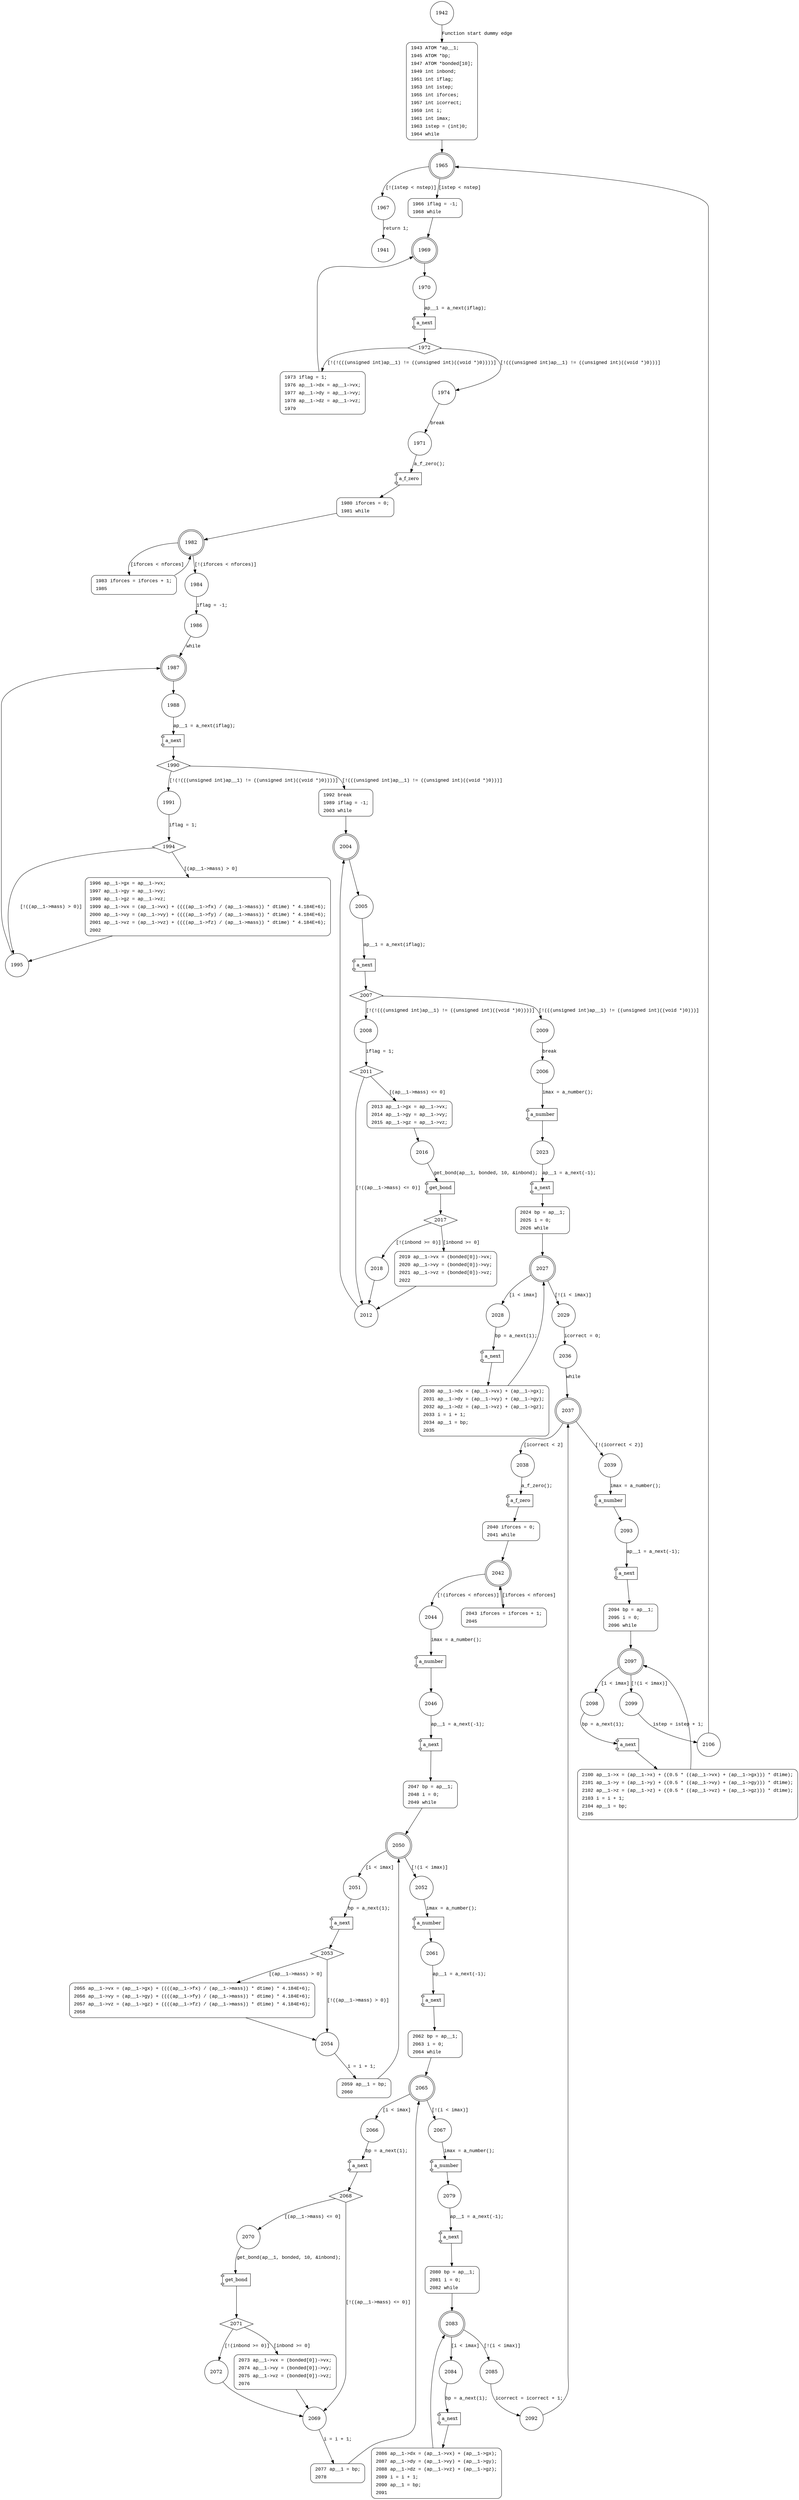 digraph pacpac {
1942 [shape="circle"]
1943 [shape="circle"]
1965 [shape="doublecircle"]
1967 [shape="circle"]
1966 [shape="circle"]
1969 [shape="doublecircle"]
1970 [shape="circle"]
1972 [shape="diamond"]
1973 [shape="circle"]
1974 [shape="circle"]
1971 [shape="circle"]
1980 [shape="circle"]
1982 [shape="doublecircle"]
1984 [shape="circle"]
1983 [shape="circle"]
1986 [shape="circle"]
1987 [shape="doublecircle"]
1988 [shape="circle"]
1990 [shape="diamond"]
1991 [shape="circle"]
1992 [shape="circle"]
2004 [shape="doublecircle"]
2005 [shape="circle"]
2007 [shape="diamond"]
2008 [shape="circle"]
2009 [shape="circle"]
2006 [shape="circle"]
2023 [shape="circle"]
2024 [shape="circle"]
2027 [shape="doublecircle"]
2029 [shape="circle"]
2028 [shape="circle"]
2030 [shape="circle"]
2036 [shape="circle"]
2037 [shape="doublecircle"]
2039 [shape="circle"]
2038 [shape="circle"]
2040 [shape="circle"]
2042 [shape="doublecircle"]
2044 [shape="circle"]
2043 [shape="circle"]
2046 [shape="circle"]
2047 [shape="circle"]
2050 [shape="doublecircle"]
2052 [shape="circle"]
2051 [shape="circle"]
2053 [shape="diamond"]
2054 [shape="circle"]
2055 [shape="circle"]
2059 [shape="circle"]
2061 [shape="circle"]
2062 [shape="circle"]
2065 [shape="doublecircle"]
2067 [shape="circle"]
2066 [shape="circle"]
2068 [shape="diamond"]
2069 [shape="circle"]
2070 [shape="circle"]
2071 [shape="diamond"]
2072 [shape="circle"]
2073 [shape="circle"]
2077 [shape="circle"]
2079 [shape="circle"]
2080 [shape="circle"]
2083 [shape="doublecircle"]
2085 [shape="circle"]
2084 [shape="circle"]
2086 [shape="circle"]
2092 [shape="circle"]
2093 [shape="circle"]
2094 [shape="circle"]
2097 [shape="doublecircle"]
2099 [shape="circle"]
2098 [shape="circle"]
2100 [shape="circle"]
2106 [shape="circle"]
2011 [shape="diamond"]
2012 [shape="circle"]
2013 [shape="circle"]
2016 [shape="circle"]
2017 [shape="diamond"]
2018 [shape="circle"]
2019 [shape="circle"]
1994 [shape="diamond"]
1995 [shape="circle"]
1996 [shape="circle"]
1941 [shape="circle"]
1943 [style="filled,bold" penwidth="1" fillcolor="white" fontname="Courier New" shape="Mrecord" label=<<table border="0" cellborder="0" cellpadding="3" bgcolor="white"><tr><td align="right">1943</td><td align="left">ATOM *ap__1;</td></tr><tr><td align="right">1945</td><td align="left">ATOM *bp;</td></tr><tr><td align="right">1947</td><td align="left">ATOM *bonded[10];</td></tr><tr><td align="right">1949</td><td align="left">int inbond;</td></tr><tr><td align="right">1951</td><td align="left">int iflag;</td></tr><tr><td align="right">1953</td><td align="left">int istep;</td></tr><tr><td align="right">1955</td><td align="left">int iforces;</td></tr><tr><td align="right">1957</td><td align="left">int icorrect;</td></tr><tr><td align="right">1959</td><td align="left">int i;</td></tr><tr><td align="right">1961</td><td align="left">int imax;</td></tr><tr><td align="right">1963</td><td align="left">istep = (int)0;</td></tr><tr><td align="right">1964</td><td align="left">while</td></tr></table>>]
1943 -> 1965[label=""]
1966 [style="filled,bold" penwidth="1" fillcolor="white" fontname="Courier New" shape="Mrecord" label=<<table border="0" cellborder="0" cellpadding="3" bgcolor="white"><tr><td align="right">1966</td><td align="left">iflag = -1;</td></tr><tr><td align="right">1968</td><td align="left">while</td></tr></table>>]
1966 -> 1969[label=""]
1980 [style="filled,bold" penwidth="1" fillcolor="white" fontname="Courier New" shape="Mrecord" label=<<table border="0" cellborder="0" cellpadding="3" bgcolor="white"><tr><td align="right">1980</td><td align="left">iforces = 0;</td></tr><tr><td align="right">1981</td><td align="left">while</td></tr></table>>]
1980 -> 1982[label=""]
1983 [style="filled,bold" penwidth="1" fillcolor="white" fontname="Courier New" shape="Mrecord" label=<<table border="0" cellborder="0" cellpadding="3" bgcolor="white"><tr><td align="right">1983</td><td align="left">iforces = iforces + 1;</td></tr><tr><td align="right">1985</td><td align="left"></td></tr></table>>]
1983 -> 1982[label=""]
1992 [style="filled,bold" penwidth="1" fillcolor="white" fontname="Courier New" shape="Mrecord" label=<<table border="0" cellborder="0" cellpadding="3" bgcolor="white"><tr><td align="right">1992</td><td align="left">break</td></tr><tr><td align="right">1989</td><td align="left">iflag = -1;</td></tr><tr><td align="right">2003</td><td align="left">while</td></tr></table>>]
1992 -> 2004[label=""]
2024 [style="filled,bold" penwidth="1" fillcolor="white" fontname="Courier New" shape="Mrecord" label=<<table border="0" cellborder="0" cellpadding="3" bgcolor="white"><tr><td align="right">2024</td><td align="left">bp = ap__1;</td></tr><tr><td align="right">2025</td><td align="left">i = 0;</td></tr><tr><td align="right">2026</td><td align="left">while</td></tr></table>>]
2024 -> 2027[label=""]
2030 [style="filled,bold" penwidth="1" fillcolor="white" fontname="Courier New" shape="Mrecord" label=<<table border="0" cellborder="0" cellpadding="3" bgcolor="white"><tr><td align="right">2030</td><td align="left">ap__1-&gt;dx = (ap__1-&gt;vx) + (ap__1-&gt;gx);</td></tr><tr><td align="right">2031</td><td align="left">ap__1-&gt;dy = (ap__1-&gt;vy) + (ap__1-&gt;gy);</td></tr><tr><td align="right">2032</td><td align="left">ap__1-&gt;dz = (ap__1-&gt;vz) + (ap__1-&gt;gz);</td></tr><tr><td align="right">2033</td><td align="left">i = i + 1;</td></tr><tr><td align="right">2034</td><td align="left">ap__1 = bp;</td></tr><tr><td align="right">2035</td><td align="left"></td></tr></table>>]
2030 -> 2027[label=""]
2040 [style="filled,bold" penwidth="1" fillcolor="white" fontname="Courier New" shape="Mrecord" label=<<table border="0" cellborder="0" cellpadding="3" bgcolor="white"><tr><td align="right">2040</td><td align="left">iforces = 0;</td></tr><tr><td align="right">2041</td><td align="left">while</td></tr></table>>]
2040 -> 2042[label=""]
2043 [style="filled,bold" penwidth="1" fillcolor="white" fontname="Courier New" shape="Mrecord" label=<<table border="0" cellborder="0" cellpadding="3" bgcolor="white"><tr><td align="right">2043</td><td align="left">iforces = iforces + 1;</td></tr><tr><td align="right">2045</td><td align="left"></td></tr></table>>]
2043 -> 2042[label=""]
2047 [style="filled,bold" penwidth="1" fillcolor="white" fontname="Courier New" shape="Mrecord" label=<<table border="0" cellborder="0" cellpadding="3" bgcolor="white"><tr><td align="right">2047</td><td align="left">bp = ap__1;</td></tr><tr><td align="right">2048</td><td align="left">i = 0;</td></tr><tr><td align="right">2049</td><td align="left">while</td></tr></table>>]
2047 -> 2050[label=""]
2055 [style="filled,bold" penwidth="1" fillcolor="white" fontname="Courier New" shape="Mrecord" label=<<table border="0" cellborder="0" cellpadding="3" bgcolor="white"><tr><td align="right">2055</td><td align="left">ap__1-&gt;vx = (ap__1-&gt;gx) + ((((ap__1-&gt;fx) / (ap__1-&gt;mass)) * dtime) * 4.184E+6);</td></tr><tr><td align="right">2056</td><td align="left">ap__1-&gt;vy = (ap__1-&gt;gy) + ((((ap__1-&gt;fy) / (ap__1-&gt;mass)) * dtime) * 4.184E+6);</td></tr><tr><td align="right">2057</td><td align="left">ap__1-&gt;vz = (ap__1-&gt;gz) + ((((ap__1-&gt;fz) / (ap__1-&gt;mass)) * dtime) * 4.184E+6);</td></tr><tr><td align="right">2058</td><td align="left"></td></tr></table>>]
2055 -> 2054[label=""]
2059 [style="filled,bold" penwidth="1" fillcolor="white" fontname="Courier New" shape="Mrecord" label=<<table border="0" cellborder="0" cellpadding="3" bgcolor="white"><tr><td align="right">2059</td><td align="left">ap__1 = bp;</td></tr><tr><td align="right">2060</td><td align="left"></td></tr></table>>]
2059 -> 2050[label=""]
2062 [style="filled,bold" penwidth="1" fillcolor="white" fontname="Courier New" shape="Mrecord" label=<<table border="0" cellborder="0" cellpadding="3" bgcolor="white"><tr><td align="right">2062</td><td align="left">bp = ap__1;</td></tr><tr><td align="right">2063</td><td align="left">i = 0;</td></tr><tr><td align="right">2064</td><td align="left">while</td></tr></table>>]
2062 -> 2065[label=""]
2073 [style="filled,bold" penwidth="1" fillcolor="white" fontname="Courier New" shape="Mrecord" label=<<table border="0" cellborder="0" cellpadding="3" bgcolor="white"><tr><td align="right">2073</td><td align="left">ap__1-&gt;vx = (bonded[0])-&gt;vx;</td></tr><tr><td align="right">2074</td><td align="left">ap__1-&gt;vy = (bonded[0])-&gt;vy;</td></tr><tr><td align="right">2075</td><td align="left">ap__1-&gt;vz = (bonded[0])-&gt;vz;</td></tr><tr><td align="right">2076</td><td align="left"></td></tr></table>>]
2073 -> 2069[label=""]
2077 [style="filled,bold" penwidth="1" fillcolor="white" fontname="Courier New" shape="Mrecord" label=<<table border="0" cellborder="0" cellpadding="3" bgcolor="white"><tr><td align="right">2077</td><td align="left">ap__1 = bp;</td></tr><tr><td align="right">2078</td><td align="left"></td></tr></table>>]
2077 -> 2065[label=""]
2080 [style="filled,bold" penwidth="1" fillcolor="white" fontname="Courier New" shape="Mrecord" label=<<table border="0" cellborder="0" cellpadding="3" bgcolor="white"><tr><td align="right">2080</td><td align="left">bp = ap__1;</td></tr><tr><td align="right">2081</td><td align="left">i = 0;</td></tr><tr><td align="right">2082</td><td align="left">while</td></tr></table>>]
2080 -> 2083[label=""]
2086 [style="filled,bold" penwidth="1" fillcolor="white" fontname="Courier New" shape="Mrecord" label=<<table border="0" cellborder="0" cellpadding="3" bgcolor="white"><tr><td align="right">2086</td><td align="left">ap__1-&gt;dx = (ap__1-&gt;vx) + (ap__1-&gt;gx);</td></tr><tr><td align="right">2087</td><td align="left">ap__1-&gt;dy = (ap__1-&gt;vy) + (ap__1-&gt;gy);</td></tr><tr><td align="right">2088</td><td align="left">ap__1-&gt;dz = (ap__1-&gt;vz) + (ap__1-&gt;gz);</td></tr><tr><td align="right">2089</td><td align="left">i = i + 1;</td></tr><tr><td align="right">2090</td><td align="left">ap__1 = bp;</td></tr><tr><td align="right">2091</td><td align="left"></td></tr></table>>]
2086 -> 2083[label=""]
2094 [style="filled,bold" penwidth="1" fillcolor="white" fontname="Courier New" shape="Mrecord" label=<<table border="0" cellborder="0" cellpadding="3" bgcolor="white"><tr><td align="right">2094</td><td align="left">bp = ap__1;</td></tr><tr><td align="right">2095</td><td align="left">i = 0;</td></tr><tr><td align="right">2096</td><td align="left">while</td></tr></table>>]
2094 -> 2097[label=""]
2100 [style="filled,bold" penwidth="1" fillcolor="white" fontname="Courier New" shape="Mrecord" label=<<table border="0" cellborder="0" cellpadding="3" bgcolor="white"><tr><td align="right">2100</td><td align="left">ap__1-&gt;x = (ap__1-&gt;x) + ((0.5 * ((ap__1-&gt;vx) + (ap__1-&gt;gx))) * dtime);</td></tr><tr><td align="right">2101</td><td align="left">ap__1-&gt;y = (ap__1-&gt;y) + ((0.5 * ((ap__1-&gt;vy) + (ap__1-&gt;gy))) * dtime);</td></tr><tr><td align="right">2102</td><td align="left">ap__1-&gt;z = (ap__1-&gt;z) + ((0.5 * ((ap__1-&gt;vz) + (ap__1-&gt;gz))) * dtime);</td></tr><tr><td align="right">2103</td><td align="left">i = i + 1;</td></tr><tr><td align="right">2104</td><td align="left">ap__1 = bp;</td></tr><tr><td align="right">2105</td><td align="left"></td></tr></table>>]
2100 -> 2097[label=""]
2013 [style="filled,bold" penwidth="1" fillcolor="white" fontname="Courier New" shape="Mrecord" label=<<table border="0" cellborder="0" cellpadding="3" bgcolor="white"><tr><td align="right">2013</td><td align="left">ap__1-&gt;gx = ap__1-&gt;vx;</td></tr><tr><td align="right">2014</td><td align="left">ap__1-&gt;gy = ap__1-&gt;vy;</td></tr><tr><td align="right">2015</td><td align="left">ap__1-&gt;gz = ap__1-&gt;vz;</td></tr></table>>]
2013 -> 2016[label=""]
2019 [style="filled,bold" penwidth="1" fillcolor="white" fontname="Courier New" shape="Mrecord" label=<<table border="0" cellborder="0" cellpadding="3" bgcolor="white"><tr><td align="right">2019</td><td align="left">ap__1-&gt;vx = (bonded[0])-&gt;vx;</td></tr><tr><td align="right">2020</td><td align="left">ap__1-&gt;vy = (bonded[0])-&gt;vy;</td></tr><tr><td align="right">2021</td><td align="left">ap__1-&gt;vz = (bonded[0])-&gt;vz;</td></tr><tr><td align="right">2022</td><td align="left"></td></tr></table>>]
2019 -> 2012[label=""]
1996 [style="filled,bold" penwidth="1" fillcolor="white" fontname="Courier New" shape="Mrecord" label=<<table border="0" cellborder="0" cellpadding="3" bgcolor="white"><tr><td align="right">1996</td><td align="left">ap__1-&gt;gx = ap__1-&gt;vx;</td></tr><tr><td align="right">1997</td><td align="left">ap__1-&gt;gy = ap__1-&gt;vy;</td></tr><tr><td align="right">1998</td><td align="left">ap__1-&gt;gz = ap__1-&gt;vz;</td></tr><tr><td align="right">1999</td><td align="left">ap__1-&gt;vx = (ap__1-&gt;vx) + ((((ap__1-&gt;fx) / (ap__1-&gt;mass)) * dtime) * 4.184E+6);</td></tr><tr><td align="right">2000</td><td align="left">ap__1-&gt;vy = (ap__1-&gt;vy) + ((((ap__1-&gt;fy) / (ap__1-&gt;mass)) * dtime) * 4.184E+6);</td></tr><tr><td align="right">2001</td><td align="left">ap__1-&gt;vz = (ap__1-&gt;vz) + ((((ap__1-&gt;fz) / (ap__1-&gt;mass)) * dtime) * 4.184E+6);</td></tr><tr><td align="right">2002</td><td align="left"></td></tr></table>>]
1996 -> 1995[label=""]
1973 [style="filled,bold" penwidth="1" fillcolor="white" fontname="Courier New" shape="Mrecord" label=<<table border="0" cellborder="0" cellpadding="3" bgcolor="white"><tr><td align="right">1973</td><td align="left">iflag = 1;</td></tr><tr><td align="right">1976</td><td align="left">ap__1-&gt;dx = ap__1-&gt;vx;</td></tr><tr><td align="right">1977</td><td align="left">ap__1-&gt;dy = ap__1-&gt;vy;</td></tr><tr><td align="right">1978</td><td align="left">ap__1-&gt;dz = ap__1-&gt;vz;</td></tr><tr><td align="right">1979</td><td align="left"></td></tr></table>>]
1973 -> 1969[label=""]
1942 -> 1943 [label="Function start dummy edge" fontname="Courier New"]
1965 -> 1967 [label="[!(istep < nstep)]" fontname="Courier New"]
1965 -> 1966 [label="[istep < nstep]" fontname="Courier New"]
1969 -> 1970 [label="" fontname="Courier New"]
100251 [shape="component" label="a_next"]
1970 -> 100251 [label="ap__1 = a_next(iflag);" fontname="Courier New"]
100251 -> 1972 [label="" fontname="Courier New"]
1972 -> 1973 [label="[!(!(((unsigned int)ap__1) != ((unsigned int)((void *)0))))]" fontname="Courier New"]
1972 -> 1974 [label="[!(((unsigned int)ap__1) != ((unsigned int)((void *)0)))]" fontname="Courier New"]
100252 [shape="component" label="a_f_zero"]
1971 -> 100252 [label="a_f_zero();" fontname="Courier New"]
100252 -> 1980 [label="" fontname="Courier New"]
1982 -> 1984 [label="[!(iforces < nforces)]" fontname="Courier New"]
1982 -> 1983 [label="[iforces < nforces]" fontname="Courier New"]
1984 -> 1986 [label="iflag = -1;" fontname="Courier New"]
1987 -> 1988 [label="" fontname="Courier New"]
100253 [shape="component" label="a_next"]
1988 -> 100253 [label="ap__1 = a_next(iflag);" fontname="Courier New"]
100253 -> 1990 [label="" fontname="Courier New"]
1990 -> 1991 [label="[!(!(((unsigned int)ap__1) != ((unsigned int)((void *)0))))]" fontname="Courier New"]
1990 -> 1992 [label="[!(((unsigned int)ap__1) != ((unsigned int)((void *)0)))]" fontname="Courier New"]
2004 -> 2005 [label="" fontname="Courier New"]
100254 [shape="component" label="a_next"]
2005 -> 100254 [label="ap__1 = a_next(iflag);" fontname="Courier New"]
100254 -> 2007 [label="" fontname="Courier New"]
2007 -> 2008 [label="[!(!(((unsigned int)ap__1) != ((unsigned int)((void *)0))))]" fontname="Courier New"]
2007 -> 2009 [label="[!(((unsigned int)ap__1) != ((unsigned int)((void *)0)))]" fontname="Courier New"]
100255 [shape="component" label="a_number"]
2006 -> 100255 [label="imax = a_number();" fontname="Courier New"]
100255 -> 2023 [label="" fontname="Courier New"]
100256 [shape="component" label="a_next"]
2023 -> 100256 [label="ap__1 = a_next(-1);" fontname="Courier New"]
100256 -> 2024 [label="" fontname="Courier New"]
2027 -> 2029 [label="[!(i < imax)]" fontname="Courier New"]
2027 -> 2028 [label="[i < imax]" fontname="Courier New"]
100257 [shape="component" label="a_next"]
2028 -> 100257 [label="bp = a_next(1);" fontname="Courier New"]
100257 -> 2030 [label="" fontname="Courier New"]
2029 -> 2036 [label="icorrect = 0;" fontname="Courier New"]
2037 -> 2039 [label="[!(icorrect < 2)]" fontname="Courier New"]
2037 -> 2038 [label="[icorrect < 2]" fontname="Courier New"]
100258 [shape="component" label="a_f_zero"]
2038 -> 100258 [label="a_f_zero();" fontname="Courier New"]
100258 -> 2040 [label="" fontname="Courier New"]
2042 -> 2044 [label="[!(iforces < nforces)]" fontname="Courier New"]
2042 -> 2043 [label="[iforces < nforces]" fontname="Courier New"]
100259 [shape="component" label="a_number"]
2044 -> 100259 [label="imax = a_number();" fontname="Courier New"]
100259 -> 2046 [label="" fontname="Courier New"]
100260 [shape="component" label="a_next"]
2046 -> 100260 [label="ap__1 = a_next(-1);" fontname="Courier New"]
100260 -> 2047 [label="" fontname="Courier New"]
2050 -> 2052 [label="[!(i < imax)]" fontname="Courier New"]
2050 -> 2051 [label="[i < imax]" fontname="Courier New"]
100261 [shape="component" label="a_next"]
2051 -> 100261 [label="bp = a_next(1);" fontname="Courier New"]
100261 -> 2053 [label="" fontname="Courier New"]
2053 -> 2054 [label="[!((ap__1->mass) > 0)]" fontname="Courier New"]
2053 -> 2055 [label="[(ap__1->mass) > 0]" fontname="Courier New"]
2054 -> 2059 [label="i = i + 1;" fontname="Courier New"]
100262 [shape="component" label="a_number"]
2052 -> 100262 [label="imax = a_number();" fontname="Courier New"]
100262 -> 2061 [label="" fontname="Courier New"]
100263 [shape="component" label="a_next"]
2061 -> 100263 [label="ap__1 = a_next(-1);" fontname="Courier New"]
100263 -> 2062 [label="" fontname="Courier New"]
2065 -> 2067 [label="[!(i < imax)]" fontname="Courier New"]
2065 -> 2066 [label="[i < imax]" fontname="Courier New"]
100264 [shape="component" label="a_next"]
2066 -> 100264 [label="bp = a_next(1);" fontname="Courier New"]
100264 -> 2068 [label="" fontname="Courier New"]
2068 -> 2069 [label="[!((ap__1->mass) <= 0)]" fontname="Courier New"]
2068 -> 2070 [label="[(ap__1->mass) <= 0]" fontname="Courier New"]
100265 [shape="component" label="get_bond"]
2070 -> 100265 [label="get_bond(ap__1, bonded, 10, &inbond);" fontname="Courier New"]
100265 -> 2071 [label="" fontname="Courier New"]
2071 -> 2072 [label="[!(inbond >= 0)]" fontname="Courier New"]
2071 -> 2073 [label="[inbond >= 0]" fontname="Courier New"]
2069 -> 2077 [label="i = i + 1;" fontname="Courier New"]
2072 -> 2069 [label="" fontname="Courier New"]
100266 [shape="component" label="a_number"]
2067 -> 100266 [label="imax = a_number();" fontname="Courier New"]
100266 -> 2079 [label="" fontname="Courier New"]
100267 [shape="component" label="a_next"]
2079 -> 100267 [label="ap__1 = a_next(-1);" fontname="Courier New"]
100267 -> 2080 [label="" fontname="Courier New"]
2083 -> 2085 [label="[!(i < imax)]" fontname="Courier New"]
2083 -> 2084 [label="[i < imax]" fontname="Courier New"]
100268 [shape="component" label="a_next"]
2084 -> 100268 [label="bp = a_next(1);" fontname="Courier New"]
100268 -> 2086 [label="" fontname="Courier New"]
2085 -> 2092 [label="icorrect = icorrect + 1;" fontname="Courier New"]
100269 [shape="component" label="a_number"]
2039 -> 100269 [label="imax = a_number();" fontname="Courier New"]
100269 -> 2093 [label="" fontname="Courier New"]
100270 [shape="component" label="a_next"]
2093 -> 100270 [label="ap__1 = a_next(-1);" fontname="Courier New"]
100270 -> 2094 [label="" fontname="Courier New"]
2097 -> 2099 [label="[!(i < imax)]" fontname="Courier New"]
2097 -> 2098 [label="[i < imax]" fontname="Courier New"]
100271 [shape="component" label="a_next"]
2098 -> 100271 [label="bp = a_next(1);" fontname="Courier New"]
100271 -> 2100 [label="" fontname="Courier New"]
2099 -> 2106 [label="istep = istep + 1;" fontname="Courier New"]
2008 -> 2011 [label="iflag = 1;" fontname="Courier New"]
2011 -> 2012 [label="[!((ap__1->mass) <= 0)]" fontname="Courier New"]
2011 -> 2013 [label="[(ap__1->mass) <= 0]" fontname="Courier New"]
100272 [shape="component" label="get_bond"]
2016 -> 100272 [label="get_bond(ap__1, bonded, 10, &inbond);" fontname="Courier New"]
100272 -> 2017 [label="" fontname="Courier New"]
2017 -> 2018 [label="[!(inbond >= 0)]" fontname="Courier New"]
2017 -> 2019 [label="[inbond >= 0]" fontname="Courier New"]
2012 -> 2004 [label="" fontname="Courier New"]
1991 -> 1994 [label="iflag = 1;" fontname="Courier New"]
1994 -> 1995 [label="[!((ap__1->mass) > 0)]" fontname="Courier New"]
1994 -> 1996 [label="[(ap__1->mass) > 0]" fontname="Courier New"]
1995 -> 1987 [label="" fontname="Courier New"]
1967 -> 1941 [label="return 1;" fontname="Courier New"]
1974 -> 1971 [label="break" fontname="Courier New"]
1986 -> 1987 [label="while" fontname="Courier New"]
2009 -> 2006 [label="break" fontname="Courier New"]
2036 -> 2037 [label="while" fontname="Courier New"]
2092 -> 2037 [label="" fontname="Courier New"]
2106 -> 1965 [label="" fontname="Courier New"]
2018 -> 2012 [label="" fontname="Courier New"]
}